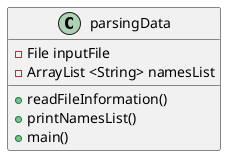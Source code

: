 @startuml
'https://plantuml.com/class-diagram

class parsingData {
- File inputFile
- ArrayList <String> namesList
+ readFileInformation()
+ printNamesList()
+ main()
}

@enduml